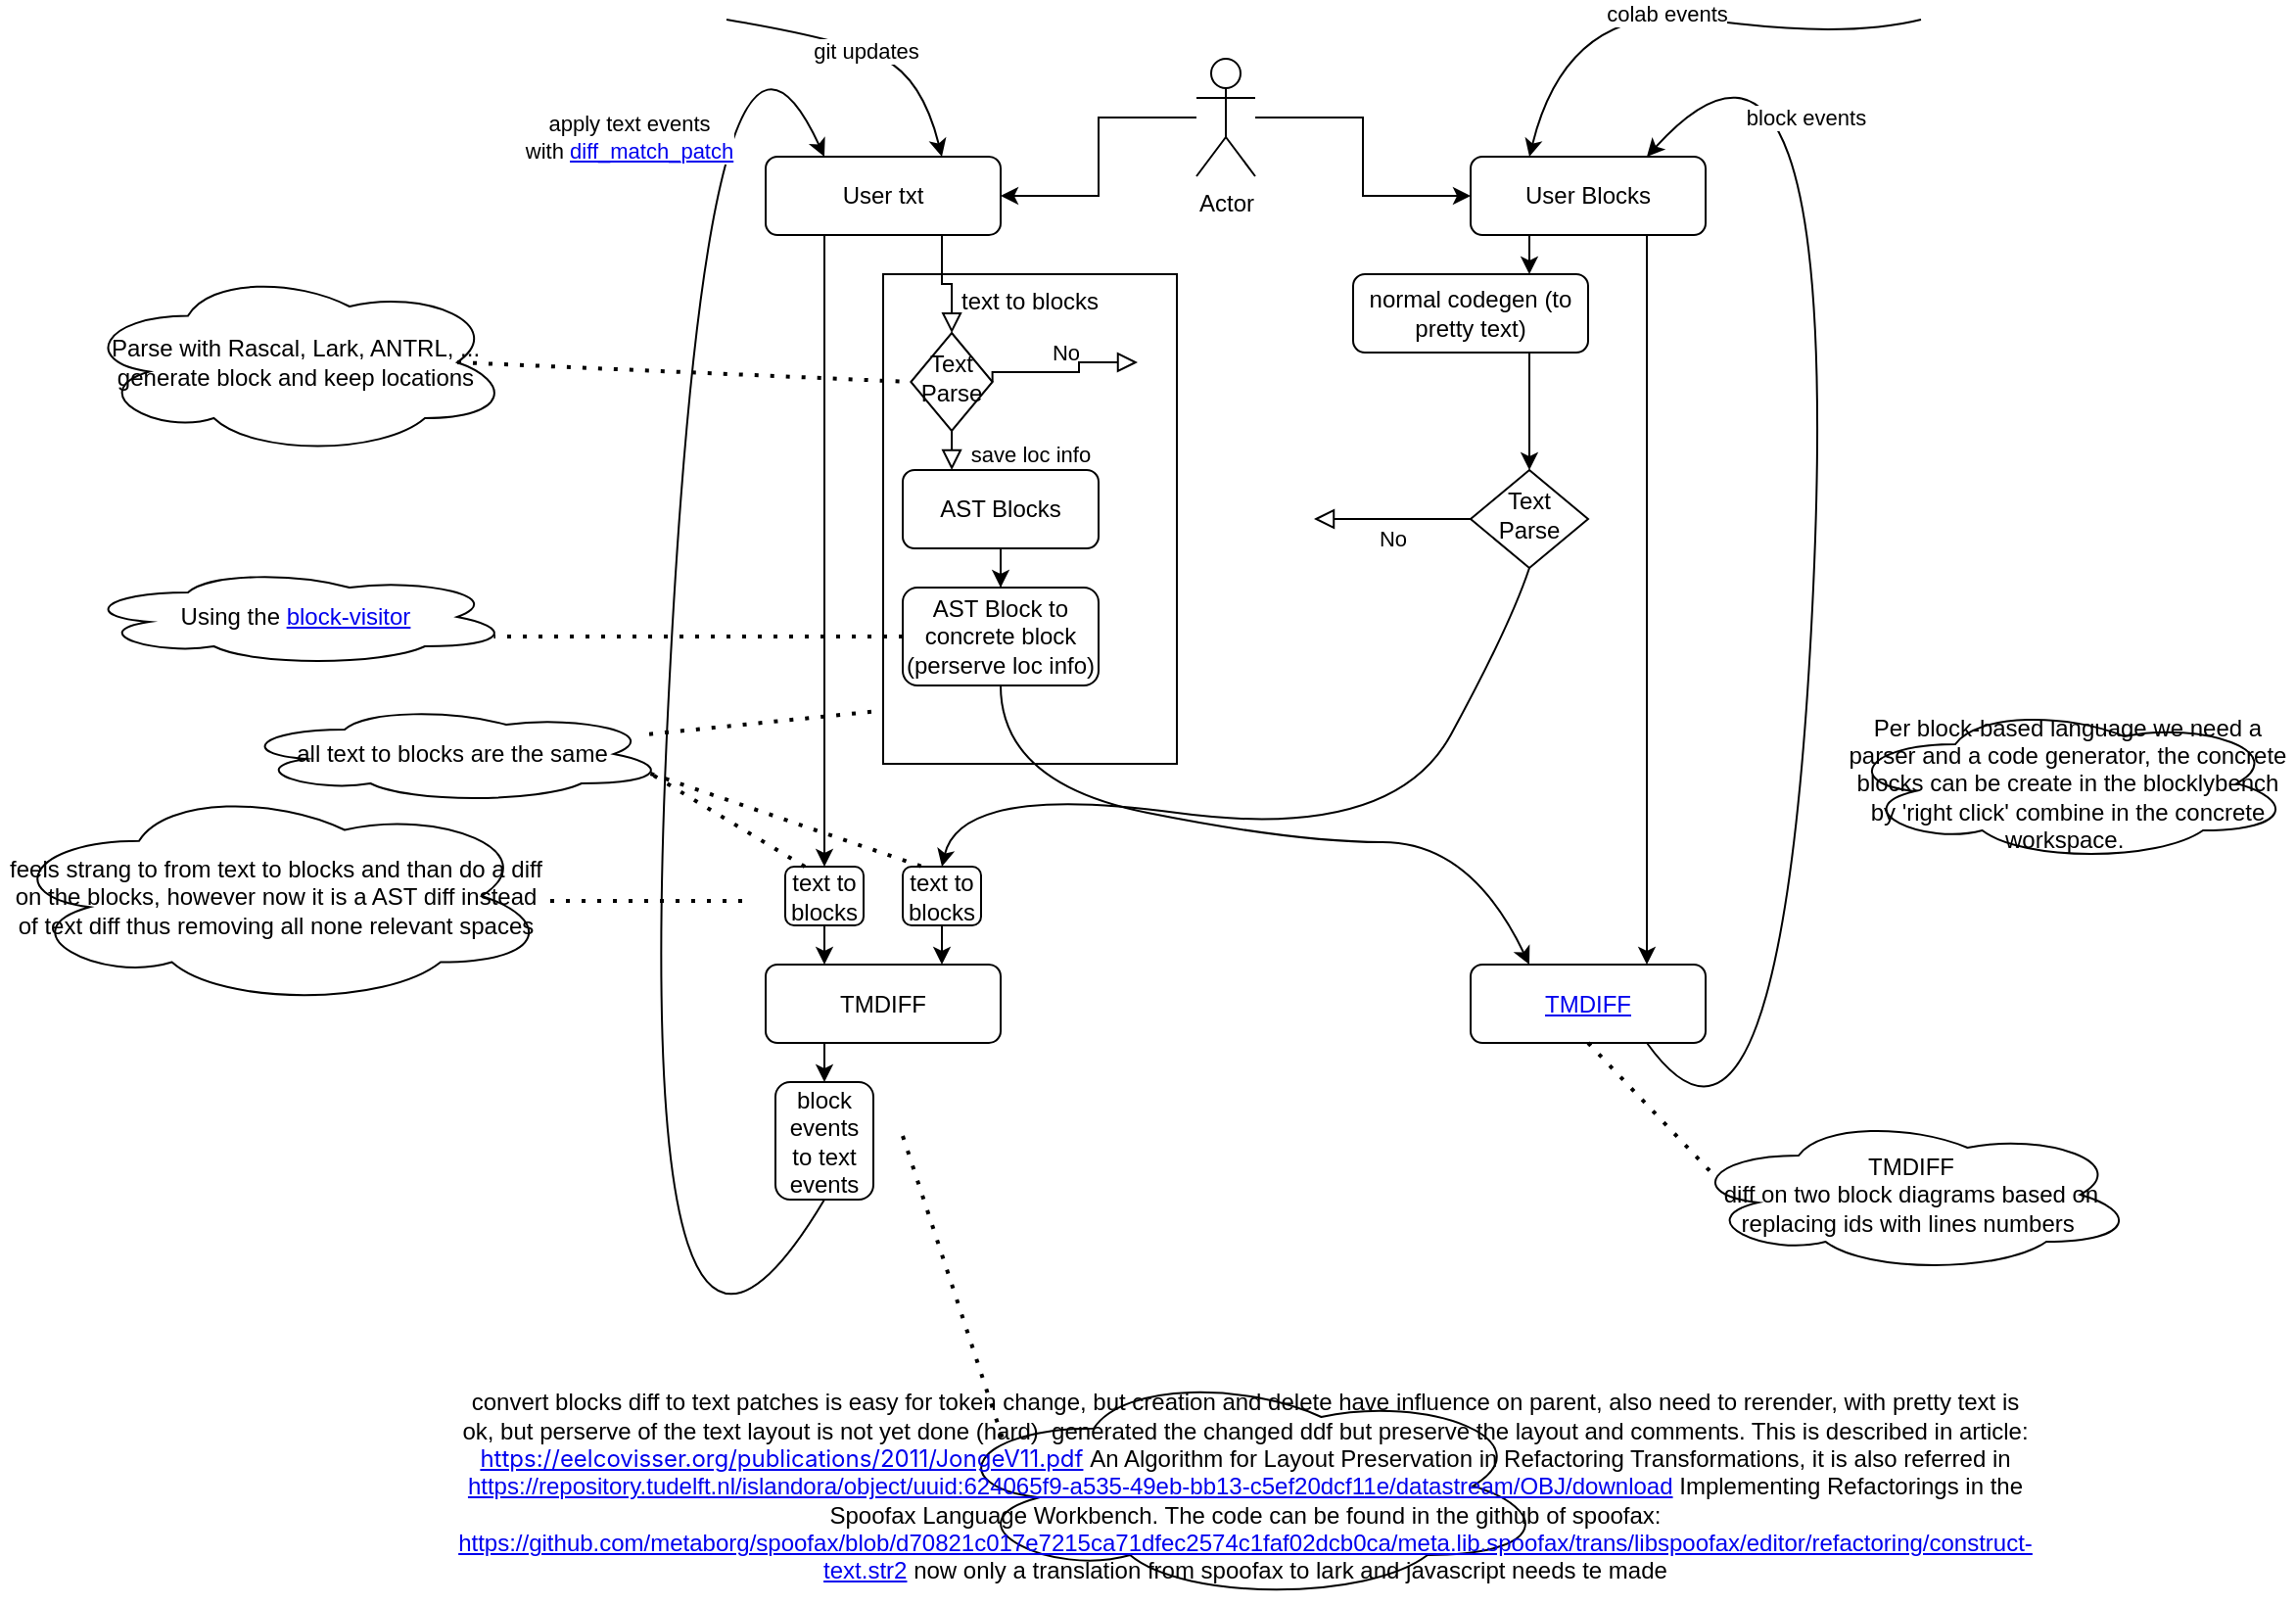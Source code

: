 <mxfile version="21.0.6" type="github">
  <diagram id="C5RBs43oDa-KdzZeNtuy" name="Page-1">
    <mxGraphModel dx="1450" dy="581" grid="1" gridSize="10" guides="1" tooltips="1" connect="1" arrows="1" fold="1" page="0" pageScale="1" pageWidth="827" pageHeight="1169" math="0" shadow="0">
      <root>
        <mxCell id="WIyWlLk6GJQsqaUBKTNV-0" />
        <mxCell id="WIyWlLk6GJQsqaUBKTNV-1" parent="WIyWlLk6GJQsqaUBKTNV-0" />
        <mxCell id="y94H9ZXTlcnZzS6L6Hsz-11" value="" style="group" parent="WIyWlLk6GJQsqaUBKTNV-1" vertex="1" connectable="0">
          <mxGeometry x="230" y="170" width="150" height="220" as="geometry" />
        </mxCell>
        <mxCell id="y94H9ZXTlcnZzS6L6Hsz-12" value="text to blocks" style="rounded=0;whiteSpace=wrap;html=1;verticalAlign=top;align=center;" parent="y94H9ZXTlcnZzS6L6Hsz-11" vertex="1">
          <mxGeometry x="-10" y="-30" width="150" height="250" as="geometry" />
        </mxCell>
        <mxCell id="WIyWlLk6GJQsqaUBKTNV-6" value="Text Parse" style="rhombus;whiteSpace=wrap;html=1;shadow=0;fontFamily=Helvetica;fontSize=12;align=center;strokeWidth=1;spacing=6;spacingTop=-4;" parent="y94H9ZXTlcnZzS6L6Hsz-11" vertex="1">
          <mxGeometry x="4.167" width="41.667" height="50" as="geometry" />
        </mxCell>
        <mxCell id="TvIYaoPbM7HeHV1W7y_1-1" value="AST Blocks" style="rounded=1;whiteSpace=wrap;html=1;fontSize=12;glass=0;strokeWidth=1;shadow=0;" parent="y94H9ZXTlcnZzS6L6Hsz-11" vertex="1">
          <mxGeometry y="70" width="100" height="40" as="geometry" />
        </mxCell>
        <mxCell id="G9HIznpjkjFSXy2kpZZQ-0" value="AST Block to concrete block&lt;br&gt;(perserve loc info)" style="rounded=1;whiteSpace=wrap;html=1;fontSize=12;glass=0;strokeWidth=1;shadow=0;" parent="y94H9ZXTlcnZzS6L6Hsz-11" vertex="1">
          <mxGeometry y="130" width="100" height="50" as="geometry" />
        </mxCell>
        <mxCell id="WIyWlLk6GJQsqaUBKTNV-4" value="save loc info" style="rounded=0;html=1;jettySize=auto;orthogonalLoop=1;fontSize=11;endArrow=block;endFill=0;endSize=8;strokeWidth=1;shadow=0;labelBackgroundColor=none;edgeStyle=orthogonalEdgeStyle;entryX=0.25;entryY=0;entryDx=0;entryDy=0;" parent="y94H9ZXTlcnZzS6L6Hsz-11" source="WIyWlLk6GJQsqaUBKTNV-6" target="TvIYaoPbM7HeHV1W7y_1-1" edge="1">
          <mxGeometry x="0.2" y="40" relative="1" as="geometry">
            <mxPoint as="offset" />
            <mxPoint x="183.333" y="290" as="targetPoint" />
          </mxGeometry>
        </mxCell>
        <mxCell id="y94H9ZXTlcnZzS6L6Hsz-10" value="" style="edgeStyle=orthogonalEdgeStyle;rounded=0;orthogonalLoop=1;jettySize=auto;html=1;" parent="y94H9ZXTlcnZzS6L6Hsz-11" source="TvIYaoPbM7HeHV1W7y_1-1" target="G9HIznpjkjFSXy2kpZZQ-0" edge="1">
          <mxGeometry relative="1" as="geometry" />
        </mxCell>
        <mxCell id="TvIYaoPbM7HeHV1W7y_1-3" style="edgeStyle=orthogonalEdgeStyle;rounded=0;orthogonalLoop=1;jettySize=auto;html=1;exitX=0.25;exitY=1;exitDx=0;exitDy=0;entryX=0.5;entryY=0;entryDx=0;entryDy=0;" parent="WIyWlLk6GJQsqaUBKTNV-1" source="WIyWlLk6GJQsqaUBKTNV-3" target="TvIYaoPbM7HeHV1W7y_1-32" edge="1">
          <mxGeometry relative="1" as="geometry">
            <mxPoint x="190" y="340" as="targetPoint" />
          </mxGeometry>
        </mxCell>
        <mxCell id="WIyWlLk6GJQsqaUBKTNV-3" value="User txt" style="rounded=1;whiteSpace=wrap;html=1;fontSize=12;glass=0;strokeWidth=1;shadow=0;" parent="WIyWlLk6GJQsqaUBKTNV-1" vertex="1">
          <mxGeometry x="160" y="80" width="120" height="40" as="geometry" />
        </mxCell>
        <mxCell id="WIyWlLk6GJQsqaUBKTNV-5" value="No" style="edgeStyle=orthogonalEdgeStyle;rounded=0;html=1;jettySize=auto;orthogonalLoop=1;fontSize=11;endArrow=block;endFill=0;endSize=8;strokeWidth=1;shadow=0;labelBackgroundColor=none;exitX=1;exitY=0.5;exitDx=0;exitDy=0;" parent="WIyWlLk6GJQsqaUBKTNV-1" source="WIyWlLk6GJQsqaUBKTNV-6" edge="1">
          <mxGeometry y="10" relative="1" as="geometry">
            <mxPoint as="offset" />
            <mxPoint x="350" y="185" as="targetPoint" />
            <Array as="points">
              <mxPoint x="276" y="190" />
              <mxPoint x="320" y="190" />
              <mxPoint x="320" y="185" />
            </Array>
          </mxGeometry>
        </mxCell>
        <mxCell id="TvIYaoPbM7HeHV1W7y_1-8" style="edgeStyle=orthogonalEdgeStyle;rounded=0;orthogonalLoop=1;jettySize=auto;html=1;exitX=0.75;exitY=1;exitDx=0;exitDy=0;entryX=0.75;entryY=0;entryDx=0;entryDy=0;" parent="WIyWlLk6GJQsqaUBKTNV-1" source="TvIYaoPbM7HeHV1W7y_1-0" target="TvIYaoPbM7HeHV1W7y_1-7" edge="1">
          <mxGeometry relative="1" as="geometry" />
        </mxCell>
        <mxCell id="TvIYaoPbM7HeHV1W7y_1-0" value="User Blocks" style="rounded=1;whiteSpace=wrap;html=1;fontSize=12;glass=0;strokeWidth=1;shadow=0;" parent="WIyWlLk6GJQsqaUBKTNV-1" vertex="1">
          <mxGeometry x="520" y="80" width="120" height="40" as="geometry" />
        </mxCell>
        <mxCell id="TvIYaoPbM7HeHV1W7y_1-36" style="edgeStyle=orthogonalEdgeStyle;rounded=0;orthogonalLoop=1;jettySize=auto;html=1;exitX=0.25;exitY=1;exitDx=0;exitDy=0;entryX=0.5;entryY=0;entryDx=0;entryDy=0;" parent="WIyWlLk6GJQsqaUBKTNV-1" source="TvIYaoPbM7HeHV1W7y_1-2" target="TvIYaoPbM7HeHV1W7y_1-33" edge="1">
          <mxGeometry relative="1" as="geometry" />
        </mxCell>
        <mxCell id="TvIYaoPbM7HeHV1W7y_1-2" value="TMDIFF" style="rounded=1;whiteSpace=wrap;html=1;fontSize=12;glass=0;strokeWidth=1;shadow=0;" parent="WIyWlLk6GJQsqaUBKTNV-1" vertex="1">
          <mxGeometry x="160" y="492.5" width="120" height="40" as="geometry" />
        </mxCell>
        <mxCell id="TvIYaoPbM7HeHV1W7y_1-30" value="" style="edgeStyle=orthogonalEdgeStyle;rounded=0;orthogonalLoop=1;jettySize=auto;html=1;exitX=0.75;exitY=1;exitDx=0;exitDy=0;" parent="WIyWlLk6GJQsqaUBKTNV-1" source="TvIYaoPbM7HeHV1W7y_1-4" target="TvIYaoPbM7HeHV1W7y_1-13" edge="1">
          <mxGeometry relative="1" as="geometry" />
        </mxCell>
        <mxCell id="TvIYaoPbM7HeHV1W7y_1-4" value="normal codegen (to pretty text)" style="rounded=1;whiteSpace=wrap;html=1;fontSize=12;glass=0;strokeWidth=1;shadow=0;" parent="WIyWlLk6GJQsqaUBKTNV-1" vertex="1">
          <mxGeometry x="460" y="140" width="120" height="40" as="geometry" />
        </mxCell>
        <mxCell id="TvIYaoPbM7HeHV1W7y_1-7" value="&lt;a href=&quot;https://homepages.cwi.nl/~storm/publications/tmdiff-icmt15.pdf&quot;&gt;TMDIFF&lt;/a&gt;" style="rounded=1;whiteSpace=wrap;html=1;fontSize=12;glass=0;strokeWidth=1;shadow=0;" parent="WIyWlLk6GJQsqaUBKTNV-1" vertex="1">
          <mxGeometry x="520" y="492.5" width="120" height="40" as="geometry" />
        </mxCell>
        <mxCell id="TvIYaoPbM7HeHV1W7y_1-25" value="" style="edgeStyle=orthogonalEdgeStyle;rounded=0;orthogonalLoop=1;jettySize=auto;html=1;" parent="WIyWlLk6GJQsqaUBKTNV-1" source="TvIYaoPbM7HeHV1W7y_1-9" target="TvIYaoPbM7HeHV1W7y_1-0" edge="1">
          <mxGeometry relative="1" as="geometry" />
        </mxCell>
        <mxCell id="TvIYaoPbM7HeHV1W7y_1-26" value="" style="edgeStyle=orthogonalEdgeStyle;rounded=0;orthogonalLoop=1;jettySize=auto;html=1;" parent="WIyWlLk6GJQsqaUBKTNV-1" source="TvIYaoPbM7HeHV1W7y_1-9" target="WIyWlLk6GJQsqaUBKTNV-3" edge="1">
          <mxGeometry relative="1" as="geometry" />
        </mxCell>
        <mxCell id="TvIYaoPbM7HeHV1W7y_1-9" value="Actor" style="shape=umlActor;verticalLabelPosition=bottom;verticalAlign=top;html=1;outlineConnect=0;" parent="WIyWlLk6GJQsqaUBKTNV-1" vertex="1">
          <mxGeometry x="380" y="30" width="30" height="60" as="geometry" />
        </mxCell>
        <mxCell id="TvIYaoPbM7HeHV1W7y_1-15" value="" style="edgeStyle=orthogonalEdgeStyle;rounded=0;orthogonalLoop=1;jettySize=auto;html=1;entryX=0.75;entryY=0;entryDx=0;entryDy=0;exitX=0.25;exitY=1;exitDx=0;exitDy=0;" parent="WIyWlLk6GJQsqaUBKTNV-1" source="TvIYaoPbM7HeHV1W7y_1-0" target="TvIYaoPbM7HeHV1W7y_1-4" edge="1">
          <mxGeometry relative="1" as="geometry">
            <mxPoint x="570" y="280" as="sourcePoint" />
          </mxGeometry>
        </mxCell>
        <mxCell id="TvIYaoPbM7HeHV1W7y_1-13" value="Text Parse" style="rhombus;whiteSpace=wrap;html=1;shadow=0;fontFamily=Helvetica;fontSize=12;align=center;strokeWidth=1;spacing=6;spacingTop=-4;" parent="WIyWlLk6GJQsqaUBKTNV-1" vertex="1">
          <mxGeometry x="520" y="240" width="60" height="50" as="geometry" />
        </mxCell>
        <mxCell id="TvIYaoPbM7HeHV1W7y_1-17" value="" style="curved=1;endArrow=classic;html=1;rounded=0;exitX=0.5;exitY=1;exitDx=0;exitDy=0;entryX=0.5;entryY=0;entryDx=0;entryDy=0;" parent="WIyWlLk6GJQsqaUBKTNV-1" source="TvIYaoPbM7HeHV1W7y_1-13" target="TvIYaoPbM7HeHV1W7y_1-31" edge="1">
          <mxGeometry width="50" height="50" relative="1" as="geometry">
            <mxPoint x="320" y="330" as="sourcePoint" />
            <mxPoint x="250" y="350" as="targetPoint" />
            <Array as="points">
              <mxPoint x="540" y="320" />
              <mxPoint x="480" y="430" />
              <mxPoint x="260" y="400" />
            </Array>
          </mxGeometry>
        </mxCell>
        <mxCell id="TvIYaoPbM7HeHV1W7y_1-19" value="" style="curved=1;endArrow=classic;html=1;rounded=0;entryX=0.75;entryY=0;entryDx=0;entryDy=0;exitX=0.75;exitY=1;exitDx=0;exitDy=0;" parent="WIyWlLk6GJQsqaUBKTNV-1" source="TvIYaoPbM7HeHV1W7y_1-7" target="TvIYaoPbM7HeHV1W7y_1-0" edge="1">
          <mxGeometry width="50" height="50" relative="1" as="geometry">
            <mxPoint x="390" y="410" as="sourcePoint" />
            <mxPoint x="440" y="360" as="targetPoint" />
            <Array as="points">
              <mxPoint x="680" y="630" />
              <mxPoint x="710" y="-30" />
            </Array>
          </mxGeometry>
        </mxCell>
        <mxCell id="TvIYaoPbM7HeHV1W7y_1-21" value="block events" style="edgeLabel;html=1;align=center;verticalAlign=middle;resizable=0;points=[];" parent="TvIYaoPbM7HeHV1W7y_1-19" vertex="1" connectable="0">
          <mxGeometry x="0.087" y="-2" relative="1" as="geometry">
            <mxPoint x="-9" y="-186" as="offset" />
          </mxGeometry>
        </mxCell>
        <mxCell id="TvIYaoPbM7HeHV1W7y_1-28" value="git updates" style="curved=1;endArrow=classic;html=1;rounded=0;entryX=0.75;entryY=0;entryDx=0;entryDy=0;" parent="WIyWlLk6GJQsqaUBKTNV-1" target="WIyWlLk6GJQsqaUBKTNV-3" edge="1">
          <mxGeometry width="50" height="50" relative="1" as="geometry">
            <mxPoint x="140" y="10" as="sourcePoint" />
            <mxPoint x="440" y="320" as="targetPoint" />
            <Array as="points">
              <mxPoint x="200" y="20" />
              <mxPoint x="240" y="40" />
            </Array>
          </mxGeometry>
        </mxCell>
        <mxCell id="TvIYaoPbM7HeHV1W7y_1-29" value="colab events" style="curved=1;endArrow=classic;html=1;rounded=0;entryX=0.25;entryY=0;entryDx=0;entryDy=0;" parent="WIyWlLk6GJQsqaUBKTNV-1" target="TvIYaoPbM7HeHV1W7y_1-0" edge="1">
          <mxGeometry width="50" height="50" relative="1" as="geometry">
            <mxPoint x="750" y="10" as="sourcePoint" />
            <mxPoint x="260" y="90" as="targetPoint" />
            <Array as="points">
              <mxPoint x="710" y="20" />
              <mxPoint x="570" />
            </Array>
          </mxGeometry>
        </mxCell>
        <mxCell id="TvIYaoPbM7HeHV1W7y_1-35" style="edgeStyle=orthogonalEdgeStyle;rounded=0;orthogonalLoop=1;jettySize=auto;html=1;exitX=0.5;exitY=1;exitDx=0;exitDy=0;entryX=0.75;entryY=0;entryDx=0;entryDy=0;" parent="WIyWlLk6GJQsqaUBKTNV-1" source="TvIYaoPbM7HeHV1W7y_1-31" target="TvIYaoPbM7HeHV1W7y_1-2" edge="1">
          <mxGeometry relative="1" as="geometry" />
        </mxCell>
        <mxCell id="TvIYaoPbM7HeHV1W7y_1-31" value="text to blocks" style="rounded=1;whiteSpace=wrap;html=1;fontSize=12;glass=0;strokeWidth=1;shadow=0;" parent="WIyWlLk6GJQsqaUBKTNV-1" vertex="1">
          <mxGeometry x="230" y="442.5" width="40" height="30" as="geometry" />
        </mxCell>
        <mxCell id="TvIYaoPbM7HeHV1W7y_1-34" style="edgeStyle=orthogonalEdgeStyle;rounded=0;orthogonalLoop=1;jettySize=auto;html=1;exitX=0.5;exitY=1;exitDx=0;exitDy=0;entryX=0.25;entryY=0;entryDx=0;entryDy=0;" parent="WIyWlLk6GJQsqaUBKTNV-1" source="TvIYaoPbM7HeHV1W7y_1-32" target="TvIYaoPbM7HeHV1W7y_1-2" edge="1">
          <mxGeometry relative="1" as="geometry" />
        </mxCell>
        <mxCell id="TvIYaoPbM7HeHV1W7y_1-32" value="text to blocks" style="rounded=1;whiteSpace=wrap;html=1;fontSize=12;glass=0;strokeWidth=1;shadow=0;" parent="WIyWlLk6GJQsqaUBKTNV-1" vertex="1">
          <mxGeometry x="170" y="442.5" width="40" height="30" as="geometry" />
        </mxCell>
        <mxCell id="TvIYaoPbM7HeHV1W7y_1-33" value="block events to text events" style="rounded=1;whiteSpace=wrap;html=1;fontSize=12;glass=0;strokeWidth=1;shadow=0;" parent="WIyWlLk6GJQsqaUBKTNV-1" vertex="1">
          <mxGeometry x="165" y="552.5" width="50" height="60" as="geometry" />
        </mxCell>
        <mxCell id="TvIYaoPbM7HeHV1W7y_1-37" value="No" style="edgeStyle=orthogonalEdgeStyle;rounded=0;html=1;jettySize=auto;orthogonalLoop=1;fontSize=11;endArrow=block;endFill=0;endSize=8;strokeWidth=1;shadow=0;labelBackgroundColor=none;exitX=0;exitY=0.5;exitDx=0;exitDy=0;" parent="WIyWlLk6GJQsqaUBKTNV-1" source="TvIYaoPbM7HeHV1W7y_1-13" edge="1">
          <mxGeometry y="10" relative="1" as="geometry">
            <mxPoint as="offset" />
            <mxPoint x="285" y="195" as="sourcePoint" />
            <mxPoint x="440" y="265" as="targetPoint" />
            <Array as="points">
              <mxPoint x="450" y="265" />
            </Array>
          </mxGeometry>
        </mxCell>
        <mxCell id="G9HIznpjkjFSXy2kpZZQ-3" value="Parse with Rascal, Lark, ANTRL, ... generate block and keep locations" style="ellipse;shape=cloud;labelPadding=0;verticalAlign=middle;align=center;whiteSpace=wrap;html=1;" parent="WIyWlLk6GJQsqaUBKTNV-1" vertex="1">
          <mxGeometry x="-190" y="137.5" width="220" height="95" as="geometry" />
        </mxCell>
        <mxCell id="y94H9ZXTlcnZzS6L6Hsz-0" value="Using the &lt;a href=&quot;https://github.com/block-based-editors/blockly-visitor&quot;&gt;block-visitor&lt;/a&gt;" style="ellipse;shape=cloud;whiteSpace=wrap;html=1;" parent="WIyWlLk6GJQsqaUBKTNV-1" vertex="1">
          <mxGeometry x="-190" y="290" width="220" height="50" as="geometry" />
        </mxCell>
        <mxCell id="y94H9ZXTlcnZzS6L6Hsz-6" value="TMDIFF&lt;br style=&quot;border-color: var(--border-color);&quot;&gt;diff on two block diagrams based on replacing ids with lines numbers&amp;nbsp;" style="ellipse;shape=cloud;whiteSpace=wrap;html=1;" parent="WIyWlLk6GJQsqaUBKTNV-1" vertex="1">
          <mxGeometry x="630" y="570" width="230" height="80" as="geometry" />
        </mxCell>
        <mxCell id="y94H9ZXTlcnZzS6L6Hsz-7" value="" style="endArrow=none;dashed=1;html=1;dashPattern=1 3;strokeWidth=2;rounded=0;entryX=0.07;entryY=0.4;entryDx=0;entryDy=0;entryPerimeter=0;exitX=0.5;exitY=1;exitDx=0;exitDy=0;" parent="WIyWlLk6GJQsqaUBKTNV-1" source="TvIYaoPbM7HeHV1W7y_1-7" target="y94H9ZXTlcnZzS6L6Hsz-6" edge="1">
          <mxGeometry width="50" height="50" relative="1" as="geometry">
            <mxPoint x="590" y="460" as="sourcePoint" />
            <mxPoint x="490" y="210" as="targetPoint" />
          </mxGeometry>
        </mxCell>
        <mxCell id="G9HIznpjkjFSXy2kpZZQ-4" value="" style="endArrow=none;dashed=1;html=1;dashPattern=1 3;strokeWidth=2;rounded=0;entryX=0;entryY=0.5;entryDx=0;entryDy=0;exitX=0.875;exitY=0.5;exitDx=0;exitDy=0;exitPerimeter=0;" parent="WIyWlLk6GJQsqaUBKTNV-1" source="G9HIznpjkjFSXy2kpZZQ-3" target="WIyWlLk6GJQsqaUBKTNV-6" edge="1">
          <mxGeometry width="50" height="50" relative="1" as="geometry">
            <mxPoint x="390" y="410" as="sourcePoint" />
            <mxPoint x="440" y="360" as="targetPoint" />
          </mxGeometry>
        </mxCell>
        <mxCell id="WIyWlLk6GJQsqaUBKTNV-2" value="" style="rounded=0;html=1;jettySize=auto;orthogonalLoop=1;fontSize=11;endArrow=block;endFill=0;endSize=8;strokeWidth=1;shadow=0;labelBackgroundColor=none;edgeStyle=orthogonalEdgeStyle;exitX=0.75;exitY=1;exitDx=0;exitDy=0;" parent="WIyWlLk6GJQsqaUBKTNV-1" source="WIyWlLk6GJQsqaUBKTNV-3" target="WIyWlLk6GJQsqaUBKTNV-6" edge="1">
          <mxGeometry relative="1" as="geometry" />
        </mxCell>
        <mxCell id="y94H9ZXTlcnZzS6L6Hsz-1" value="" style="endArrow=none;dashed=1;html=1;dashPattern=1 3;strokeWidth=2;rounded=0;entryX=0.96;entryY=0.7;entryDx=0;entryDy=0;entryPerimeter=0;exitX=0;exitY=0.5;exitDx=0;exitDy=0;" parent="WIyWlLk6GJQsqaUBKTNV-1" source="G9HIznpjkjFSXy2kpZZQ-0" target="y94H9ZXTlcnZzS6L6Hsz-0" edge="1">
          <mxGeometry width="50" height="50" relative="1" as="geometry">
            <mxPoint x="390" y="300" as="sourcePoint" />
            <mxPoint x="440" y="250" as="targetPoint" />
          </mxGeometry>
        </mxCell>
        <mxCell id="G9HIznpjkjFSXy2kpZZQ-2" value="" style="curved=1;endArrow=classic;html=1;rounded=0;exitX=0.5;exitY=1;exitDx=0;exitDy=0;entryX=0.25;entryY=0;entryDx=0;entryDy=0;" parent="WIyWlLk6GJQsqaUBKTNV-1" source="G9HIznpjkjFSXy2kpZZQ-0" target="TvIYaoPbM7HeHV1W7y_1-7" edge="1">
          <mxGeometry width="50" height="50" relative="1" as="geometry">
            <mxPoint x="460" y="410" as="sourcePoint" />
            <mxPoint x="530" y="490" as="targetPoint" />
            <Array as="points">
              <mxPoint x="280" y="400" />
              <mxPoint x="430" y="430" />
              <mxPoint x="520" y="430" />
            </Array>
          </mxGeometry>
        </mxCell>
        <mxCell id="y94H9ZXTlcnZzS6L6Hsz-13" value="convert blocks diff to text patches is easy for token change, but creation and delete have influence on parent, also need to rerender, with pretty text is ok, but perserve of the text layout is not yet done (hard)&amp;nbsp;&amp;nbsp;generated the changed ddf but preserve the layout and comments. This &lt;font style=&quot;font-size: 12px;&quot;&gt;is described in article: &lt;a style=&quot;font-family: -apple-system, BlinkMacSystemFont, &amp;quot;Segoe UI&amp;quot;, system-ui, &amp;quot;Apple Color Emoji&amp;quot;, &amp;quot;Segoe UI Emoji&amp;quot;, &amp;quot;Segoe UI Web&amp;quot;, sans-serif; text-align: start; background-color: initial;&quot; tabindex=&quot;-1&quot; title=&quot;https://eelcovisser.org/publications/2011/jongev11.pdf&quot; target=&quot;_blank&quot; rel=&quot;noreferrer noopener&quot; href=&quot;https://eelcovisser.org/publications/2011/JongeV11.pdf&quot;&gt;https://eelcovisser.org/publications/2011/JongeV11.pdf&lt;/a&gt;&lt;span style=&quot;font-family: -apple-system, BlinkMacSystemFont, &amp;quot;Segoe UI&amp;quot;, system-ui, &amp;quot;Apple Color Emoji&amp;quot;, &amp;quot;Segoe UI Emoji&amp;quot;, &amp;quot;Segoe UI Web&amp;quot;, sans-serif; text-align: start; background-color: initial;&quot;&gt; &lt;/span&gt;&lt;span style=&quot;text-align: start; background-color: initial;&quot;&gt;An Algorithm for Layout Preservation in Refactoring Transformations, it is also referred in &lt;/span&gt;&lt;a style=&quot;text-align: start; background-color: initial;&quot; tabindex=&quot;-1&quot; title=&quot;https://repository.tudelft.nl/islandora/object/uuid:624065f9-a535-49eb-bb13-c5ef20dcf11e/datastream/obj/download&quot; target=&quot;_blank&quot; rel=&quot;noreferrer noopener&quot; href=&quot;https://repository.tudelft.nl/islandora/object/uuid:624065f9-a535-49eb-bb13-c5ef20dcf11e/datastream/OBJ/download&quot;&gt;https://repository.tudelft.nl/islandora/object/uuid:624065f9-a535-49eb-bb13-c5ef20dcf11e/datastream/OBJ/download&lt;/a&gt;&lt;span style=&quot;text-align: start; background-color: initial;&quot;&gt; &lt;/span&gt;&lt;span style=&quot;text-align: start; background-color: initial;&quot;&gt;Implementing Refactorings in the Spoofax Language Workbench. The code can be found in the github of spoofax: &lt;a style=&quot;&quot; tabindex=&quot;-1&quot; title=&quot;https://github.com/metaborg/spoofax/blob/d70821c017e7215ca71dfec2574c1faf02dcb0ca/meta.lib.spoofax/trans/libspoofax/editor/refactoring/construct-text.str2&quot; target=&quot;_blank&quot; rel=&quot;noreferrer noopener&quot; href=&quot;https://github.com/metaborg/spoofax/blob/d70821c017e7215ca71dfec2574c1faf02dcb0ca/meta.lib.spoofax/trans/libspoofax/editor/refactoring/construct-text.str2&quot;&gt;https://github.com/metaborg/spoofax/blob/d70821c017e7215ca71dfec2574c1faf02dcb0ca/meta.lib.spoofax/trans/libspoofax/editor/refactoring/construct-text.str2&lt;/a&gt; now only a translation from spoofax to lark and javascript needs te made&lt;/span&gt;&lt;/font&gt;" style="ellipse;shape=cloud;whiteSpace=wrap;html=1;" parent="WIyWlLk6GJQsqaUBKTNV-1" vertex="1">
          <mxGeometry x="250" y="700" width="310" height="117.5" as="geometry" />
        </mxCell>
        <mxCell id="y94H9ZXTlcnZzS6L6Hsz-14" value="" style="curved=1;endArrow=classic;html=1;rounded=0;exitX=0.5;exitY=1;exitDx=0;exitDy=0;entryX=0.25;entryY=0;entryDx=0;entryDy=0;verticalAlign=top;align=center;horizontal=1;" parent="WIyWlLk6GJQsqaUBKTNV-1" source="TvIYaoPbM7HeHV1W7y_1-33" target="WIyWlLk6GJQsqaUBKTNV-3" edge="1">
          <mxGeometry width="50" height="50" relative="1" as="geometry">
            <mxPoint x="440" y="500" as="sourcePoint" />
            <mxPoint x="490" y="450" as="targetPoint" />
            <Array as="points">
              <mxPoint x="90" y="780" />
              <mxPoint x="130" y="-50" />
            </Array>
          </mxGeometry>
        </mxCell>
        <mxCell id="y94H9ZXTlcnZzS6L6Hsz-15" value="apply text events&lt;br style=&quot;border-color: var(--border-color);&quot;&gt;with&amp;nbsp;&lt;a style=&quot;border-color: var(--border-color);&quot; href=&quot;https://github.com/google/diff-match-patch&quot;&gt;diff_match_patch&lt;/a&gt;" style="edgeLabel;html=1;align=center;verticalAlign=middle;resizable=0;points=[];" parent="y94H9ZXTlcnZzS6L6Hsz-14" vertex="1" connectable="0">
          <mxGeometry x="0.15" y="1" relative="1" as="geometry">
            <mxPoint x="-22" y="-233" as="offset" />
          </mxGeometry>
        </mxCell>
        <mxCell id="y94H9ZXTlcnZzS6L6Hsz-16" value="all text to blocks are the same" style="ellipse;shape=cloud;whiteSpace=wrap;html=1;" parent="WIyWlLk6GJQsqaUBKTNV-1" vertex="1">
          <mxGeometry x="-110" y="360" width="220" height="50" as="geometry" />
        </mxCell>
        <mxCell id="y94H9ZXTlcnZzS6L6Hsz-17" value="" style="endArrow=none;dashed=1;html=1;dashPattern=1 3;strokeWidth=2;rounded=0;entryX=-0.013;entryY=0.892;entryDx=0;entryDy=0;entryPerimeter=0;" parent="WIyWlLk6GJQsqaUBKTNV-1" source="y94H9ZXTlcnZzS6L6Hsz-16" target="y94H9ZXTlcnZzS6L6Hsz-12" edge="1">
          <mxGeometry width="50" height="50" relative="1" as="geometry">
            <mxPoint x="410" y="340" as="sourcePoint" />
            <mxPoint x="460" y="290" as="targetPoint" />
          </mxGeometry>
        </mxCell>
        <mxCell id="y94H9ZXTlcnZzS6L6Hsz-18" value="" style="endArrow=none;dashed=1;html=1;dashPattern=1 3;strokeWidth=2;rounded=0;entryX=0.96;entryY=0.7;entryDx=0;entryDy=0;entryPerimeter=0;exitX=0.25;exitY=0;exitDx=0;exitDy=0;" parent="WIyWlLk6GJQsqaUBKTNV-1" source="TvIYaoPbM7HeHV1W7y_1-32" target="y94H9ZXTlcnZzS6L6Hsz-16" edge="1">
          <mxGeometry width="50" height="50" relative="1" as="geometry">
            <mxPoint x="160" y="440" as="sourcePoint" />
            <mxPoint x="460" y="290" as="targetPoint" />
          </mxGeometry>
        </mxCell>
        <mxCell id="y94H9ZXTlcnZzS6L6Hsz-19" value="" style="endArrow=none;dashed=1;html=1;dashPattern=1 3;strokeWidth=2;rounded=0;entryX=0.25;entryY=0;entryDx=0;entryDy=0;exitX=0.96;exitY=0.7;exitDx=0;exitDy=0;exitPerimeter=0;" parent="WIyWlLk6GJQsqaUBKTNV-1" source="y94H9ZXTlcnZzS6L6Hsz-16" target="TvIYaoPbM7HeHV1W7y_1-31" edge="1">
          <mxGeometry width="50" height="50" relative="1" as="geometry">
            <mxPoint x="90" y="130" as="sourcePoint" />
            <mxPoint x="220" y="440" as="targetPoint" />
          </mxGeometry>
        </mxCell>
        <mxCell id="y94H9ZXTlcnZzS6L6Hsz-20" value="feels strang to from text to blocks and than do a diff on the blocks, however now it is a AST diff instead of text diff thus removing all none relevant spaces" style="ellipse;shape=cloud;whiteSpace=wrap;html=1;" parent="WIyWlLk6GJQsqaUBKTNV-1" vertex="1">
          <mxGeometry x="-230" y="401.25" width="280" height="112.5" as="geometry" />
        </mxCell>
        <mxCell id="y94H9ZXTlcnZzS6L6Hsz-22" value="" style="endArrow=none;dashed=1;html=1;dashPattern=1 3;strokeWidth=2;rounded=0;" parent="WIyWlLk6GJQsqaUBKTNV-1" edge="1">
          <mxGeometry width="50" height="50" relative="1" as="geometry">
            <mxPoint x="50" y="460" as="sourcePoint" />
            <mxPoint x="150" y="460" as="targetPoint" />
          </mxGeometry>
        </mxCell>
        <mxCell id="y94H9ZXTlcnZzS6L6Hsz-23" value="" style="endArrow=none;dashed=1;html=1;dashPattern=1 3;strokeWidth=2;rounded=0;entryX=0.104;entryY=0.325;entryDx=0;entryDy=0;entryPerimeter=0;" parent="WIyWlLk6GJQsqaUBKTNV-1" target="y94H9ZXTlcnZzS6L6Hsz-13" edge="1">
          <mxGeometry width="50" height="50" relative="1" as="geometry">
            <mxPoint x="230" y="580" as="sourcePoint" />
            <mxPoint x="460" y="270" as="targetPoint" />
          </mxGeometry>
        </mxCell>
        <mxCell id="5L3yyQb6l7l4lKQ25yjZ-0" value="Per block-based language we need a parser and a code generator, the concrete blocks can be create in the blocklybench by &#39;right click&#39; combine in the concrete workspace.&amp;nbsp;" style="ellipse;shape=cloud;whiteSpace=wrap;html=1;" vertex="1" parent="WIyWlLk6GJQsqaUBKTNV-1">
          <mxGeometry x="710" y="360" width="230" height="80" as="geometry" />
        </mxCell>
      </root>
    </mxGraphModel>
  </diagram>
</mxfile>

